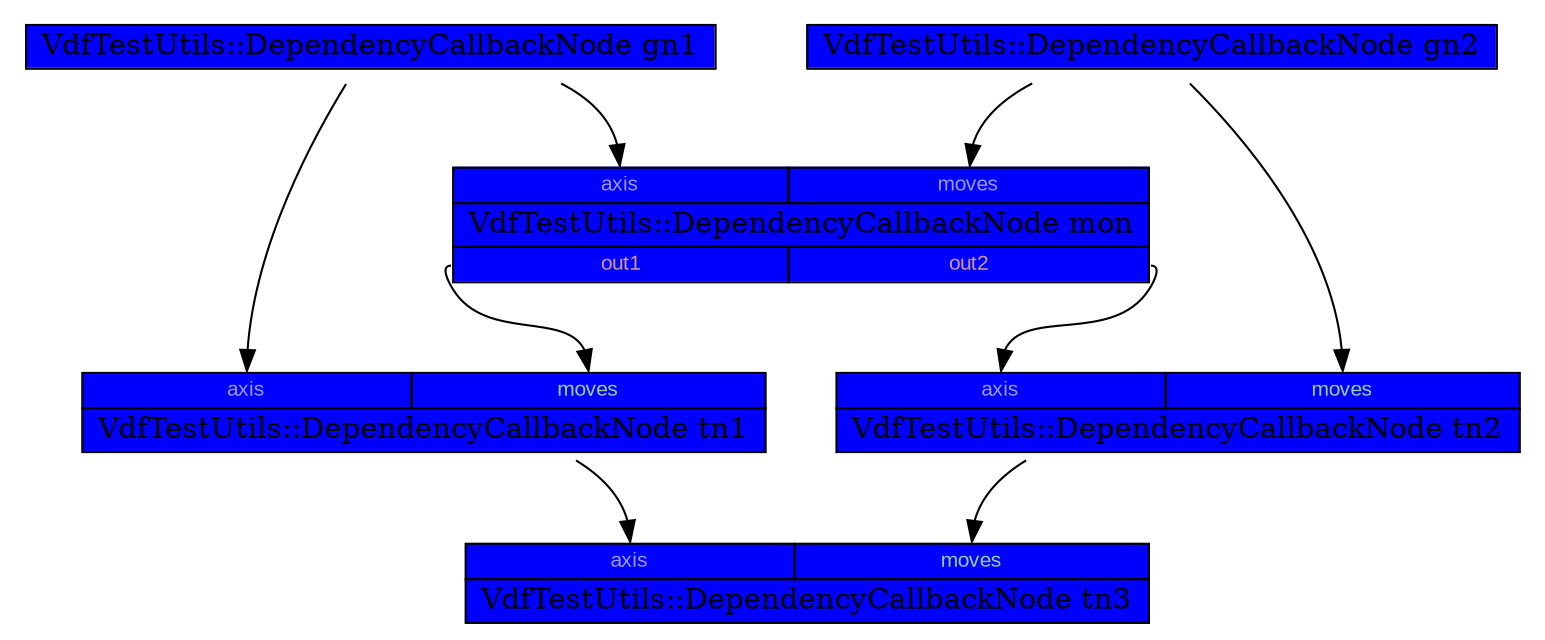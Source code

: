 digraph network {
	rankdir=TB;
	page="8.5, 11";

	node [shape=plaintext];
		"VdfTestUtils::DependencyCallbackNode gn1" [label=<
		<TABLE BORDER="0" CELLBORDER="1" CELLSPACING="0" BGCOLOR="blue">
			<TR><TD COLSPAN="1"> VdfTestUtils::DependencyCallbackNode gn1 </TD></TR>
		</TABLE>>];
	node [shape=plaintext];
		"VdfTestUtils::DependencyCallbackNode gn2" [label=<
		<TABLE BORDER="0" CELLBORDER="1" CELLSPACING="0" BGCOLOR="blue">
			<TR><TD COLSPAN="1"> VdfTestUtils::DependencyCallbackNode gn2 </TD></TR>
		</TABLE>>];
	node [shape=plaintext];
		"VdfTestUtils::DependencyCallbackNode mon" [label=<
		<TABLE BORDER="0" CELLBORDER="1" CELLSPACING="0" BGCOLOR="blue">
			<TR><TD PORT="axis" COLSPAN="1"><FONT POINT-SIZE="10" FACE="Arial" COLOR="#9999cc">axis</FONT></TD><TD PORT="moves" COLSPAN="1"><FONT POINT-SIZE="10" FACE="Arial" COLOR="#9999cc">moves</FONT></TD></TR>
			<TR><TD COLSPAN="2"> VdfTestUtils::DependencyCallbackNode mon </TD></TR>
			<TR><TD PORT="out1" COLSPAN="1"><FONT POINT-SIZE="10" FACE="Arial" COLOR="#cc9999">out1</FONT></TD><TD PORT="out2" COLSPAN="1"><FONT POINT-SIZE="10" FACE="Arial" COLOR="#cc9999">out2</FONT></TD></TR>
		</TABLE>>];
	node [shape=plaintext];
		"VdfTestUtils::DependencyCallbackNode tn1" [label=<
		<TABLE BORDER="0" CELLBORDER="1" CELLSPACING="0" BGCOLOR="blue">
			<TR><TD PORT="axis" COLSPAN="1"><FONT POINT-SIZE="10" FACE="Arial" COLOR="#9999cc">axis</FONT></TD><TD PORT="moves" COLSPAN="1"><FONT POINT-SIZE="10" FACE="Arial" COLOR="#99cc99">moves</FONT></TD></TR>
			<TR><TD COLSPAN="2"> VdfTestUtils::DependencyCallbackNode tn1 </TD></TR>
		</TABLE>>];
	node [shape=plaintext];
		"VdfTestUtils::DependencyCallbackNode tn2" [label=<
		<TABLE BORDER="0" CELLBORDER="1" CELLSPACING="0" BGCOLOR="blue">
			<TR><TD PORT="axis" COLSPAN="1"><FONT POINT-SIZE="10" FACE="Arial" COLOR="#9999cc">axis</FONT></TD><TD PORT="moves" COLSPAN="1"><FONT POINT-SIZE="10" FACE="Arial" COLOR="#99cc99">moves</FONT></TD></TR>
			<TR><TD COLSPAN="2"> VdfTestUtils::DependencyCallbackNode tn2 </TD></TR>
		</TABLE>>];
	node [shape=plaintext];
		"VdfTestUtils::DependencyCallbackNode tn3" [label=<
		<TABLE BORDER="0" CELLBORDER="1" CELLSPACING="0" BGCOLOR="blue">
			<TR><TD PORT="axis" COLSPAN="1"><FONT POINT-SIZE="10" FACE="Arial" COLOR="#9999cc">axis</FONT></TD><TD PORT="moves" COLSPAN="1"><FONT POINT-SIZE="10" FACE="Arial" COLOR="#99cc99">moves</FONT></TD></TR>
			<TR><TD COLSPAN="2"> VdfTestUtils::DependencyCallbackNode tn3 </TD></TR>
		</TABLE>>];
		"VdfTestUtils::DependencyCallbackNode gn1" -> "VdfTestUtils::DependencyCallbackNode mon":"axis":n;
		"VdfTestUtils::DependencyCallbackNode gn2" -> "VdfTestUtils::DependencyCallbackNode mon":"moves":n;
		"VdfTestUtils::DependencyCallbackNode gn1" -> "VdfTestUtils::DependencyCallbackNode tn1":"axis":n;
		"VdfTestUtils::DependencyCallbackNode mon":"out1" -> "VdfTestUtils::DependencyCallbackNode tn1":"moves":n;
		"VdfTestUtils::DependencyCallbackNode mon":"out2" -> "VdfTestUtils::DependencyCallbackNode tn2":"axis":n;
		"VdfTestUtils::DependencyCallbackNode gn2" -> "VdfTestUtils::DependencyCallbackNode tn2":"moves":n;
		"VdfTestUtils::DependencyCallbackNode tn1" -> "VdfTestUtils::DependencyCallbackNode tn3":"axis":n;
		"VdfTestUtils::DependencyCallbackNode tn2" -> "VdfTestUtils::DependencyCallbackNode tn3":"moves":n;
}
